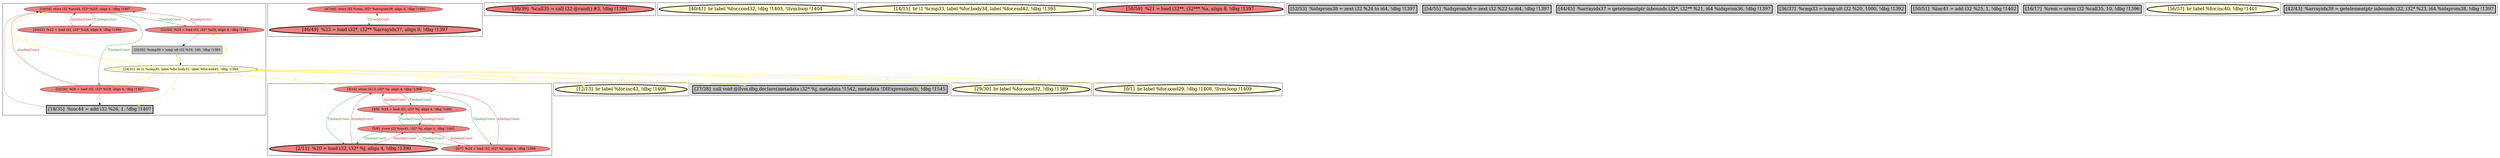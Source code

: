 
digraph G {



node4218->node4215 [style=solid,color=forestgreen,label="T|indep|Const",penwidth=1.0,fontcolor=forestgreen ]
node4207->node4208 [style=dotted,color=forestgreen,label="T|Conf",penwidth=1.0,fontcolor=forestgreen ]
node4208->node4207 [style=dotted,color=firebrick3,label="A|Conf",penwidth=1.0,fontcolor=firebrick3 ]
node4216->node4217 [style=solid,color=black,label="",penwidth=0.5,fontcolor=black ]
node4218->node4219 [style=solid,color=forestgreen,label="T|indep|Const",penwidth=1.0,fontcolor=forestgreen ]
node4219->node4218 [style=solid,color=firebrick3,label="A|indep|Const",penwidth=1.0,fontcolor=firebrick3 ]
node4205->node4202 [style=solid,color=forestgreen,label="T|indep|Const",penwidth=1.0,fontcolor=forestgreen ]
node4204->node4205 [style=solid,color=firebrick3,label="A|indep|Const",penwidth=1.0,fontcolor=firebrick3 ]
node4215->node4218 [style=solid,color=firebrick3,label="A|indep|Const",penwidth=1.0,fontcolor=firebrick3 ]
node4221->node4220 [style=solid,color=black,label="",penwidth=0.5,fontcolor=black ]
node4201->node4203 [style=solid,color=forestgreen,label="T|indep|Const",penwidth=1.0,fontcolor=forestgreen ]
node4201->node4204 [style=solid,color=forestgreen,label="T|indep|Const",penwidth=1.0,fontcolor=forestgreen ]
node4217->node4218 [style=solid,color=black,label="",penwidth=0.5,fontcolor=black ]
node4220->node4206 [style=solid,color=gold,label="C",penwidth=1.0,fontcolor=gold ]
node4220->node4219 [style=solid,color=gold,label="C",penwidth=1.0,fontcolor=gold ]
node4220->node4216 [style=solid,color=gold,label="C",penwidth=1.0,fontcolor=gold ]
node4218->node4216 [style=solid,color=forestgreen,label="T|indep|Const",penwidth=1.0,fontcolor=forestgreen ]
node4202->node4205 [style=solid,color=firebrick3,label="A|indep|Const",penwidth=1.0,fontcolor=firebrick3 ]
node4220->node4229 [style=solid,color=gold,label="C",penwidth=1.0,fontcolor=gold ]
node4220->node4217 [style=solid,color=gold,label="C",penwidth=1.0,fontcolor=gold ]
node4201->node4202 [style=solid,color=forestgreen,label="T|indep|Const",penwidth=1.0,fontcolor=forestgreen ]
node4220->node4220 [style=solid,color=gold,label="C",penwidth=1.0,fontcolor=gold ]
node4202->node4201 [style=solid,color=firebrick3,label="A|indep|Const",penwidth=1.0,fontcolor=firebrick3 ]
node4220->node4218 [style=solid,color=gold,label="C",penwidth=1.0,fontcolor=gold ]
node4203->node4205 [style=solid,color=firebrick3,label="A|indep|Const",penwidth=1.0,fontcolor=firebrick3 ]
node4205->node4204 [style=solid,color=forestgreen,label="T|indep|Const",penwidth=1.0,fontcolor=forestgreen ]
node4205->node4203 [style=solid,color=forestgreen,label="T|indep|Const",penwidth=1.0,fontcolor=forestgreen ]
node4204->node4201 [style=solid,color=firebrick3,label="A|indep|Const",penwidth=1.0,fontcolor=firebrick3 ]
node4203->node4201 [style=solid,color=firebrick3,label="A|indep|Const",penwidth=1.0,fontcolor=firebrick3 ]
node4220->node4222 [style=solid,color=gold,label="C",penwidth=1.0,fontcolor=gold ]
node4220->node4200 [style=solid,color=gold,label="C",penwidth=1.0,fontcolor=gold ]
node4220->node4221 [style=solid,color=gold,label="C",penwidth=1.0,fontcolor=gold ]
node4220->node4205 [style=solid,color=gold,label="C",penwidth=1.0,fontcolor=gold ]
node4216->node4218 [style=solid,color=firebrick3,label="A|indep|Const",penwidth=1.0,fontcolor=firebrick3 ]
node4219->node4221 [style=solid,color=black,label="",penwidth=0.5,fontcolor=black ]


subgraph cluster18 {


node4229 [penwidth=3.0,fontsize=20,fillcolor=grey,label="[27/28]  call void @llvm.dbg.declare(metadata i32* %j, metadata !1542, metadata !DIExpression()), !dbg !1545",shape=rectangle,style=filled ]



}

subgraph cluster16 {


node4227 [penwidth=3.0,fontsize=20,fillcolor=lightcoral,label="[38/39]  %call35 = call i32 @rand() #3, !dbg !1394",shape=ellipse,style=filled ]



}

subgraph cluster17 {


node4228 [penwidth=3.0,fontsize=20,fillcolor=lemonchiffon,label="[40/41]  br label %for.cond32, !dbg !1403, !llvm.loop !1404",shape=ellipse,style=filled ]



}

subgraph cluster4 {


node4209 [penwidth=3.0,fontsize=20,fillcolor=lemonchiffon,label="[14/15]  br i1 %cmp33, label %for.body34, label %for.end42, !dbg !1393",shape=ellipse,style=filled ]



}

subgraph cluster3 {


node4208 [penwidth=3.0,fontsize=20,fillcolor=lightcoral,label="[46/49]  %23 = load i32*, i32** %arrayidx37, align 8, !dbg !1397",shape=ellipse,style=filled ]
node4207 [fillcolor=lightcoral,label="[47/48]  store i32 %rem, i32* %arrayidx39, align 4, !dbg !1400",shape=ellipse,style=filled ]



}

subgraph cluster2 {


node4206 [penwidth=3.0,fontsize=20,fillcolor=lemonchiffon,label="[12/13]  br label %for.inc43, !dbg !1406",shape=ellipse,style=filled ]



}

subgraph cluster1 {


node4205 [fillcolor=lightcoral,label="[3/10]  store i32 0, i32* %j, align 4, !dbg !1388",shape=ellipse,style=filled ]
node4204 [fillcolor=lightcoral,label="[6/7]  %24 = load i32, i32* %j, align 4, !dbg !1399",shape=ellipse,style=filled ]
node4203 [penwidth=3.0,fontsize=20,fillcolor=lightcoral,label="[2/11]  %20 = load i32, i32* %j, align 4, !dbg !1390",shape=ellipse,style=filled ]
node4201 [fillcolor=lightcoral,label="[5/8]  store i32 %inc41, i32* %j, align 4, !dbg !1402",shape=ellipse,style=filled ]
node4202 [fillcolor=lightcoral,label="[4/9]  %25 = load i32, i32* %j, align 4, !dbg !1402",shape=ellipse,style=filled ]



}

subgraph cluster12 {


node4223 [penwidth=3.0,fontsize=20,fillcolor=lightcoral,label="[58/59]  %21 = load i32**, i32*** %a, align 8, !dbg !1397",shape=ellipse,style=filled ]



}

subgraph cluster5 {


node4210 [penwidth=3.0,fontsize=20,fillcolor=grey,label="[52/53]  %idxprom38 = zext i32 %24 to i64, !dbg !1397",shape=rectangle,style=filled ]



}

subgraph cluster0 {


node4200 [penwidth=3.0,fontsize=20,fillcolor=lemonchiffon,label="[0/1]  br label %for.cond29, !dbg !1408, !llvm.loop !1409",shape=ellipse,style=filled ]



}

subgraph cluster6 {


node4211 [penwidth=3.0,fontsize=20,fillcolor=grey,label="[54/55]  %idxprom36 = zext i32 %22 to i64, !dbg !1397",shape=rectangle,style=filled ]



}

subgraph cluster14 {


node4225 [penwidth=3.0,fontsize=20,fillcolor=grey,label="[44/45]  %arrayidx37 = getelementptr inbounds i32*, i32** %21, i64 %idxprom36, !dbg !1397",shape=rectangle,style=filled ]



}

subgraph cluster7 {


node4212 [penwidth=3.0,fontsize=20,fillcolor=grey,label="[36/37]  %cmp33 = icmp ult i32 %20, 1000, !dbg !1392",shape=rectangle,style=filled ]



}

subgraph cluster8 {


node4213 [penwidth=3.0,fontsize=20,fillcolor=grey,label="[50/51]  %inc41 = add i32 %25, 1, !dbg !1402",shape=rectangle,style=filled ]



}

subgraph cluster9 {


node4214 [penwidth=3.0,fontsize=20,fillcolor=grey,label="[16/17]  %rem = urem i32 %call35, 10, !dbg !1396",shape=rectangle,style=filled ]



}

subgraph cluster10 {


node4221 [fillcolor=grey,label="[23/32]  %cmp30 = icmp ult i32 %19, 100, !dbg !1383",shape=rectangle,style=filled ]
node4216 [fillcolor=lightcoral,label="[25/26]  %26 = load i32, i32* %i28, align 4, !dbg !1407",shape=ellipse,style=filled ]
node4217 [penwidth=3.0,fontsize=20,fillcolor=grey,label="[18/35]  %inc44 = add i32 %26, 1, !dbg !1407",shape=rectangle,style=filled ]
node4215 [fillcolor=lightcoral,label="[20/21]  %22 = load i32, i32* %i28, align 4, !dbg !1398",shape=ellipse,style=filled ]
node4219 [fillcolor=lightcoral,label="[22/33]  %19 = load i32, i32* %i28, align 4, !dbg !1381",shape=ellipse,style=filled ]
node4218 [fillcolor=lightcoral,label="[19/34]  store i32 %inc44, i32* %i28, align 4, !dbg !1407",shape=ellipse,style=filled ]
node4220 [fillcolor=lemonchiffon,label="[24/31]  br i1 %cmp30, label %for.body31, label %for.end45, !dbg !1384",shape=ellipse,style=filled ]



}

subgraph cluster11 {


node4222 [penwidth=3.0,fontsize=20,fillcolor=lemonchiffon,label="[29/30]  br label %for.cond32, !dbg !1389",shape=ellipse,style=filled ]



}

subgraph cluster13 {


node4224 [penwidth=3.0,fontsize=20,fillcolor=lemonchiffon,label="[56/57]  br label %for.inc40, !dbg !1401",shape=ellipse,style=filled ]



}

subgraph cluster15 {


node4226 [penwidth=3.0,fontsize=20,fillcolor=grey,label="[42/43]  %arrayidx39 = getelementptr inbounds i32, i32* %23, i64 %idxprom38, !dbg !1397",shape=rectangle,style=filled ]



}

}
